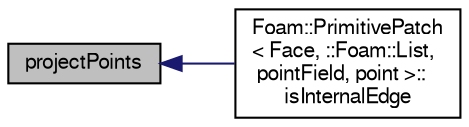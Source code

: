 digraph "projectPoints"
{
  bgcolor="transparent";
  edge [fontname="FreeSans",fontsize="10",labelfontname="FreeSans",labelfontsize="10"];
  node [fontname="FreeSans",fontsize="10",shape=record];
  rankdir="LR";
  Node3079 [label="projectPoints",height=0.2,width=0.4,color="black", fillcolor="grey75", style="filled", fontcolor="black"];
  Node3079 -> Node3080 [dir="back",color="midnightblue",fontsize="10",style="solid",fontname="FreeSans"];
  Node3080 [label="Foam::PrimitivePatch\l\< Face, ::Foam::List,\l pointField, point \>::\lisInternalEdge",height=0.2,width=0.4,color="black",URL="$a27538.html#ac2458a175e66b555e443539d6c726e06",tooltip="Is internal edge? "];
}
